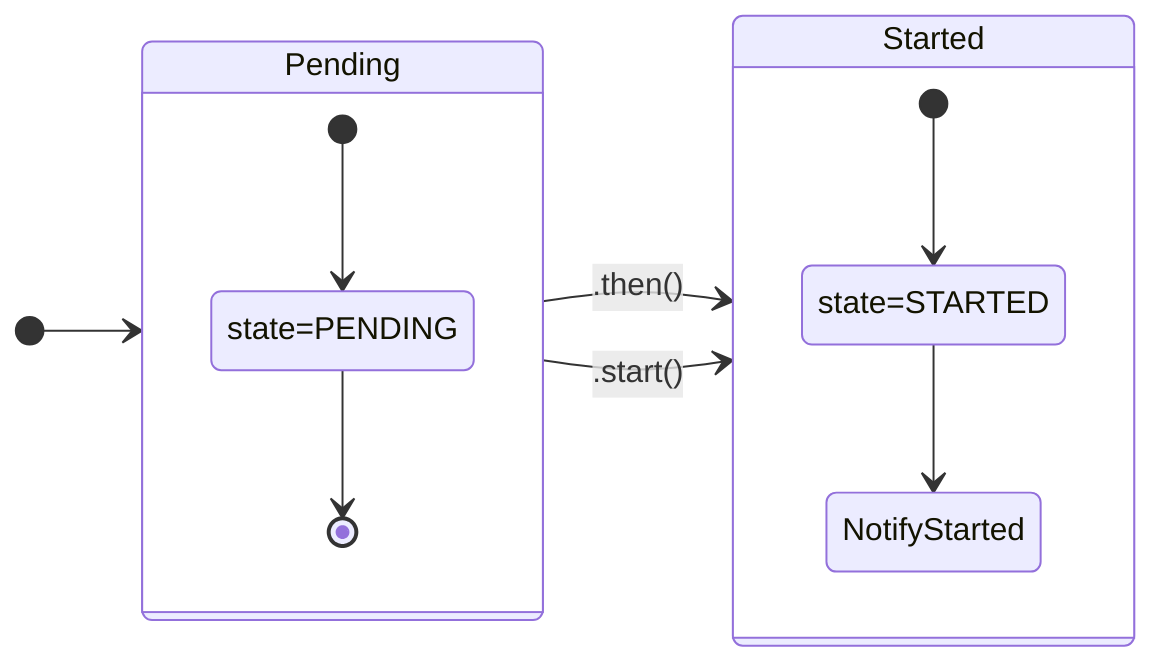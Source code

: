 stateDiagram-v2
    direction LR
    [*] --> Pending
    Pending --> Started : .then()
    Pending --> Started : .start()

    state Pending {
      [*] --> state=PENDING
      state=PENDING --> [*]
    }

    state Started {
      [*] --> state=STARTED
      state=STARTED --> NotifyStarted
    }
